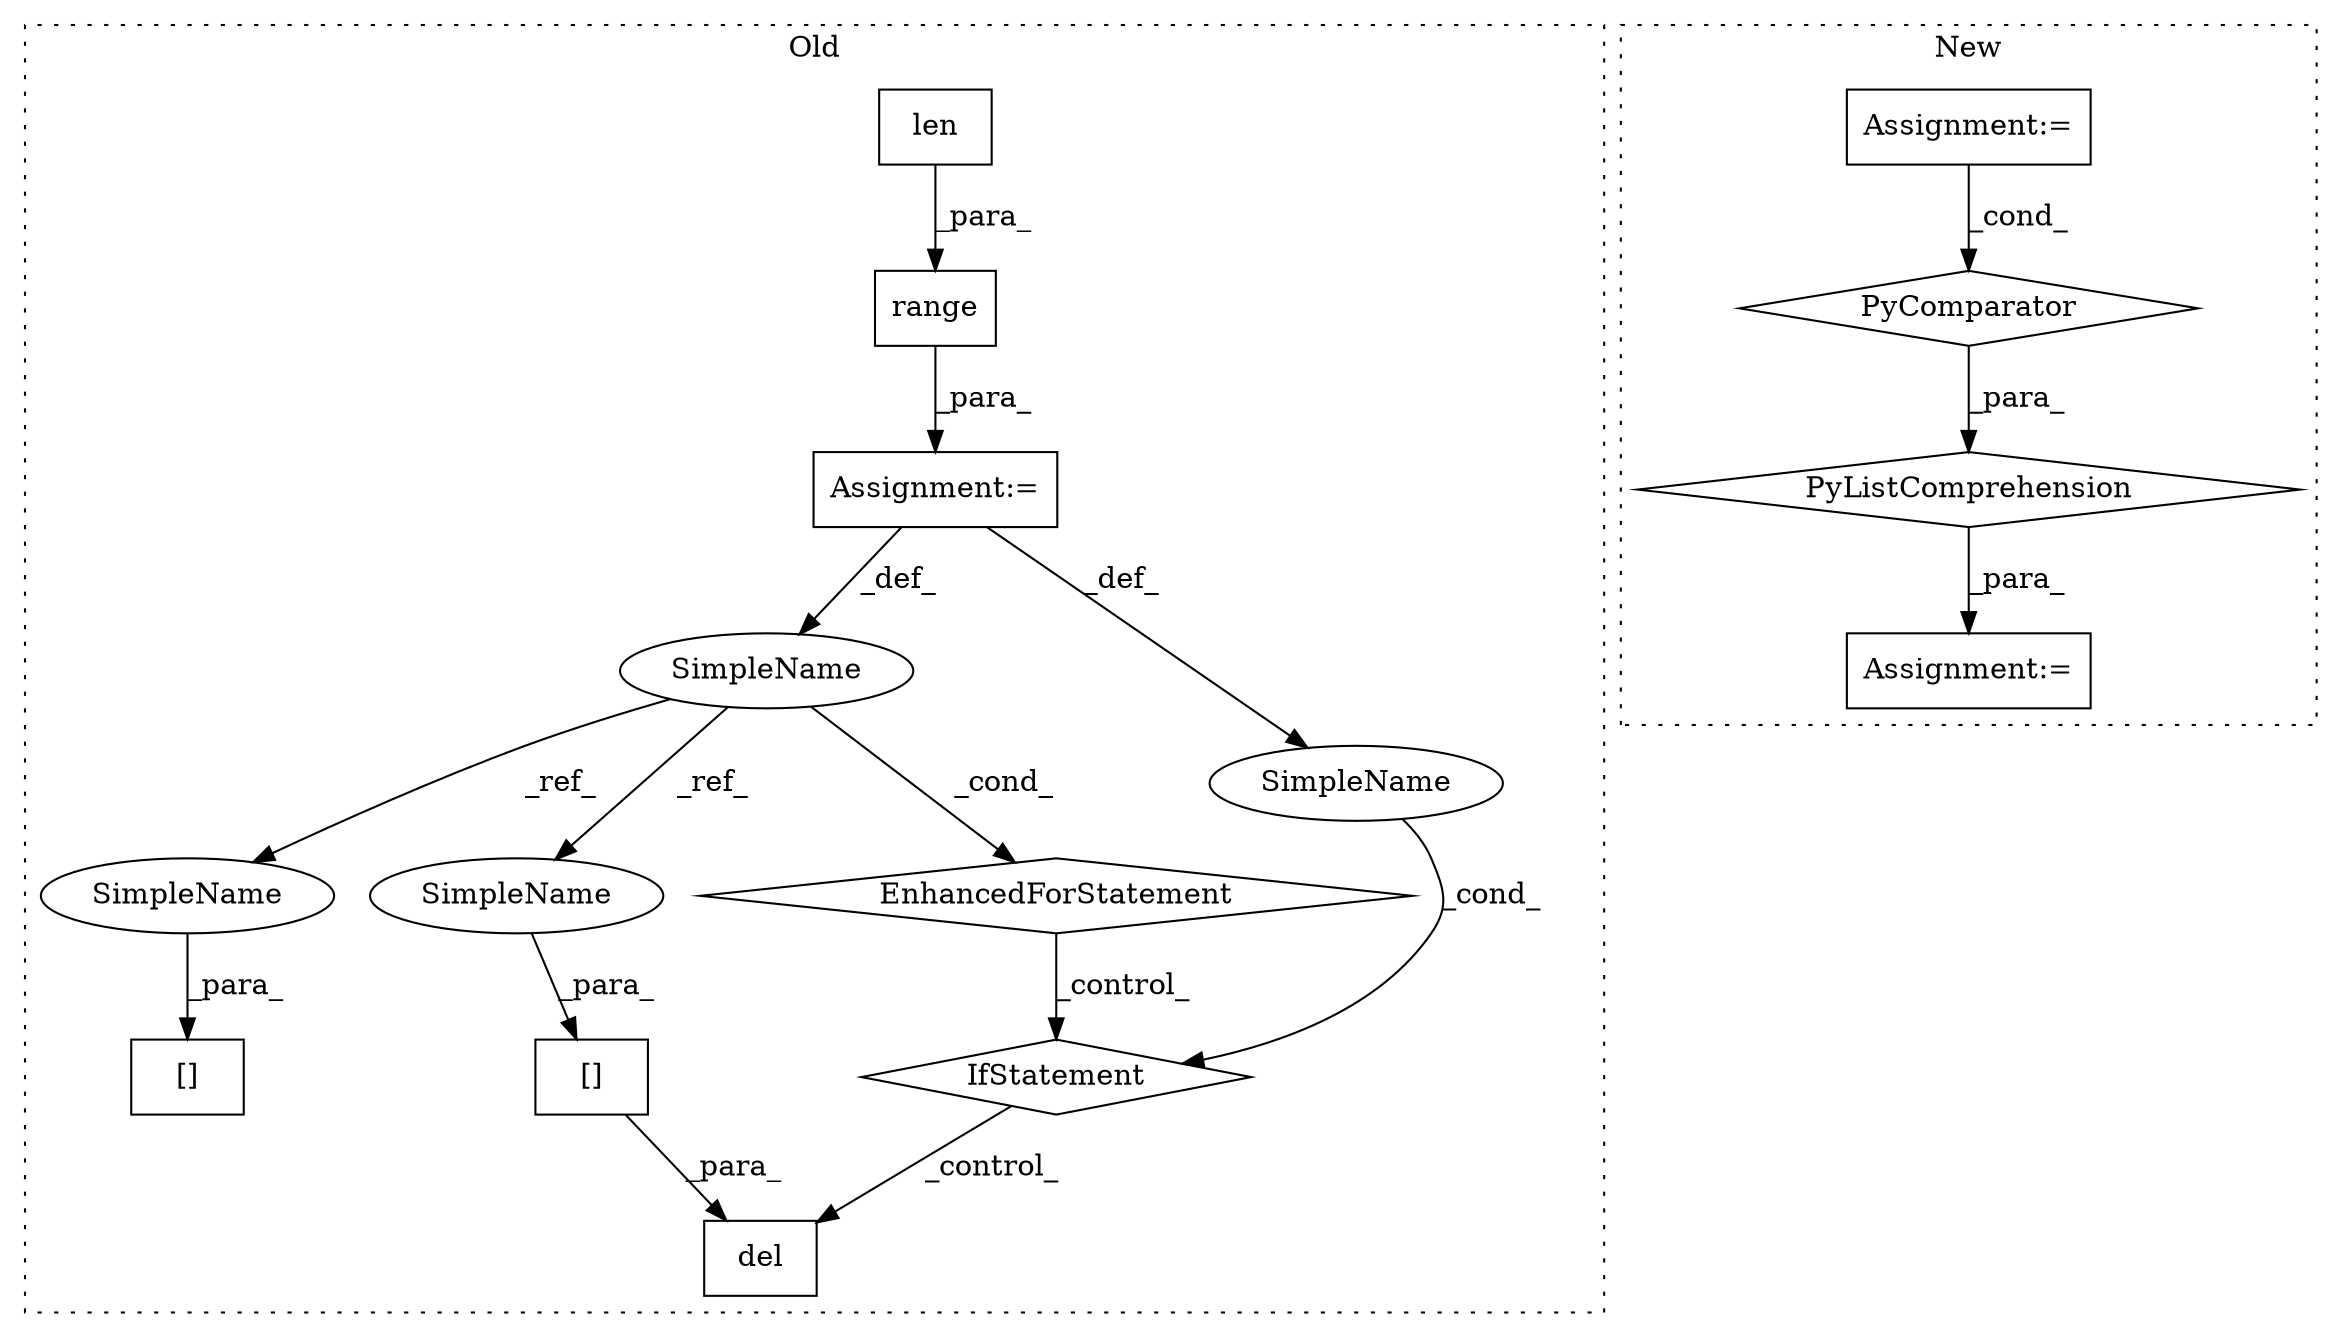 digraph G {
subgraph cluster0 {
1 [label="del" a="32" s="954,972" l="4,1" shape="box"];
6 [label="[]" a="2" s="958,971" l="12,1" shape="box"];
7 [label="EnhancedForStatement" a="70" s="697,791" l="53,2" shape="diamond"];
8 [label="Assignment:=" a="7" s="697,791" l="53,2" shape="box"];
9 [label="range" a="32" s="758,790" l="6,1" shape="box"];
10 [label="[]" a="2" s="804,817" l="12,1" shape="box"];
11 [label="len" a="32" s="764,779" l="4,1" shape="box"];
12 [label="SimpleName" a="42" s="754" l="1" shape="ellipse"];
13 [label="SimpleName" a="42" s="" l="" shape="ellipse"];
14 [label="IfStatement" a="25" s="919,942" l="10,2" shape="diamond"];
15 [label="SimpleName" a="42" s="816" l="1" shape="ellipse"];
16 [label="SimpleName" a="42" s="970" l="1" shape="ellipse"];
label = "Old";
style="dotted";
}
subgraph cluster1 {
2 [label="PyListComprehension" a="109" s="695" l="130" shape="diamond"];
3 [label="PyComparator" a="113" s="754" l="63" shape="diamond"];
4 [label="Assignment:=" a="7" s="754" l="63" shape="box"];
5 [label="Assignment:=" a="7" s="683" l="12" shape="box"];
label = "New";
style="dotted";
}
2 -> 5 [label="_para_"];
3 -> 2 [label="_para_"];
4 -> 3 [label="_cond_"];
6 -> 1 [label="_para_"];
7 -> 14 [label="_control_"];
8 -> 12 [label="_def_"];
8 -> 13 [label="_def_"];
9 -> 8 [label="_para_"];
11 -> 9 [label="_para_"];
12 -> 16 [label="_ref_"];
12 -> 7 [label="_cond_"];
12 -> 15 [label="_ref_"];
13 -> 14 [label="_cond_"];
14 -> 1 [label="_control_"];
15 -> 10 [label="_para_"];
16 -> 6 [label="_para_"];
}
